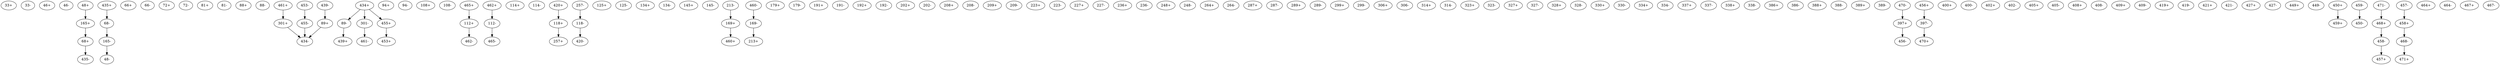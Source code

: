 digraph adj {
graph [k=96]
edge [d=-95]
"33+" [l=213]
"33-" [l=213]
"46+" [l=155]
"46-" [l=155]
"48+" [l=580]
"48-" [l=580]
"66+" [l=3011]
"66-" [l=3011]
"68+" [l=192]
"68-" [l=192]
"72+" [l=207]
"72-" [l=207]
"81+" [l=191]
"81-" [l=191]
"88+" [l=191]
"88-" [l=191]
"89+" [l=224]
"89-" [l=224]
"94+" [l=504]
"94-" [l=504]
"108+" [l=342]
"108-" [l=342]
"112+" [l=467]
"112-" [l=467]
"114+" [l=194]
"114-" [l=194]
"118+" [l=1076]
"118-" [l=1076]
"125+" [l=239]
"125-" [l=239]
"134+" [l=191]
"134-" [l=191]
"145+" [l=107]
"145-" [l=107]
"165+" [l=195]
"165-" [l=195]
"169+" [l=146]
"169-" [l=146]
"179+" [l=155]
"179-" [l=155]
"191+" [l=137]
"191-" [l=137]
"192+" [l=112]
"192-" [l=112]
"202+" [l=176]
"202-" [l=176]
"208+" [l=191]
"208-" [l=191]
"209+" [l=134]
"209-" [l=134]
"213+" [l=155]
"213-" [l=155]
"223+" [l=156]
"223-" [l=156]
"227+" [l=225]
"227-" [l=225]
"236+" [l=191]
"236-" [l=191]
"248+" [l=191]
"248-" [l=191]
"257+" [l=178]
"257-" [l=178]
"264+" [l=152]
"264-" [l=152]
"287+" [l=149]
"287-" [l=149]
"289+" [l=209]
"289-" [l=209]
"299+" [l=236]
"299-" [l=236]
"301+" [l=224]
"301-" [l=224]
"306+" [l=248]
"306-" [l=248]
"314+" [l=152]
"314-" [l=152]
"323+" [l=191]
"323-" [l=191]
"327+" [l=191]
"327-" [l=191]
"328+" [l=167]
"328-" [l=167]
"330+" [l=191]
"330-" [l=191]
"334+" [l=125]
"334-" [l=125]
"337+" [l=111]
"337-" [l=111]
"338+" [l=108]
"338-" [l=108]
"386+" [l=781]
"386-" [l=781]
"388+" [l=196]
"388-" [l=196]
"389+" [l=178]
"389-" [l=178]
"397+" [l=413]
"397-" [l=413]
"400+" [l=136]
"400-" [l=136]
"402+" [l=280]
"402-" [l=280]
"405+" [l=131]
"405-" [l=131]
"408+" [l=189]
"408-" [l=189]
"409+" [l=136]
"409-" [l=136]
"419+" [l=521]
"419-" [l=521]
"420+" [l=198]
"420-" [l=198]
"421+" [l=119]
"421-" [l=119]
"427+" [l=119]
"427-" [l=119]
"434+" [l=638]
"434-" [l=638]
"435+" [l=1063]
"435-" [l=1063]
"439+" [l=22327]
"439-" [l=22327]
"449+" [l=64952]
"449-" [l=64952]
"450+" [l=318677]
"450-" [l=318677]
"453+" [l=6281]
"453-" [l=6281]
"455+" [l=361512]
"455-" [l=361512]
"456+" [l=2511]
"456-" [l=2511]
"457+" [l=293826]
"457-" [l=293826]
"458+" [l=6716]
"458-" [l=6716]
"459+" [l=232020]
"459-" [l=232020]
"460+" [l=2179]
"460-" [l=2179]
"461+" [l=28738]
"461-" [l=28738]
"462+" [l=37562]
"462-" [l=37562]
"464+" [l=17109]
"464-" [l=17109]
"465+" [l=111654]
"465-" [l=111654]
"467+" [l=262692]
"467-" [l=262692]
"468+" [l=641085]
"468-" [l=641085]
"470+" [l=680726]
"470-" [l=680726]
"471+" [l=154185]
"471-" [l=154185]
"48+" -> "165+"
"68+" -> "435-" [d=-95 e=0.0 n=204]
"68-" -> "165-"
"89+" -> "434-" [d=-56]
"89-" -> "439+" [d=-103 e=23.0 n=37]
"112+" -> "462-" [d=-93 e=24.0 n=34]
"112-" -> "465-" [d=-129 e=25.2 n=31]
"118+" -> "257+" [d=-95 e=0.0 n=38]
"118-" -> "420-" [d=-61 e=28.6 n=24]
"165+" -> "68+"
"165-" -> "48-"
"169+" -> "460+" [d=-95 e=0.0 n=27]
"169-" -> "213+" [d=-47]
"213-" -> "169+" [d=-47]
"257-" -> "118-" [d=-95 e=0.0 n=38]
"301+" -> "434-" [d=-55]
"301-" -> "461-" [d=-94 e=26.0 n=29]
"397+" -> "456-" [d=-189 e=24.4 n=33]
"397-" -> "470+" [d=-193 e=19.6 n=51]
"420+" -> "118+" [d=-61 e=28.6 n=24]
"434+" -> "455+" [d=-95 e=0.0 n=62]
"434+" -> "89-" [d=-56]
"434+" -> "301-" [d=-55]
"435+" -> "68-" [d=-95 e=0.0 n=204]
"439-" -> "89+" [d=-103 e=23.0 n=37]
"450+" -> "459+" [d=-95 e=27.0 n=27]
"453-" -> "455-" [d=-327 e=0.0 n=17]
"455+" -> "453+" [d=-327 e=0.0 n=17]
"455-" -> "434-" [d=-95 e=0.0 n=62]
"456+" -> "397-" [d=-189 e=24.4 n=33]
"457-" -> "458+" [d=-303 e=0.0 n=15]
"458+" -> "468-" [d=-303 e=0.0 n=16]
"458-" -> "457+" [d=-303 e=0.0 n=15]
"459-" -> "450-" [d=-95 e=27.0 n=27]
"460-" -> "169-" [d=-95 e=0.0 n=27]
"461+" -> "301+" [d=-94 e=26.0 n=29]
"462+" -> "112-" [d=-93 e=24.0 n=34]
"465+" -> "112+" [d=-129 e=25.2 n=31]
"468+" -> "458-" [d=-303 e=0.0 n=16]
"468-" -> "471+" [d=-203 e=23.7 n=35]
"470-" -> "397+" [d=-193 e=19.6 n=51]
"471-" -> "468+" [d=-203 e=23.7 n=35]
}
